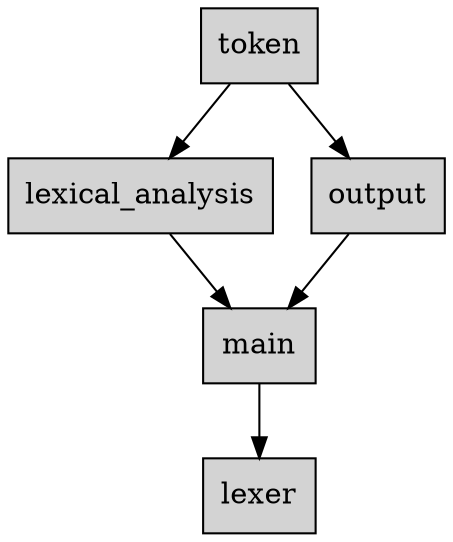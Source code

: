 digraph G{
    node[shape = box, style = filled]
    token -> lexical_analysis
    token -> output
    lexical_analysis -> main
    output -> main
    main -> lexer
}